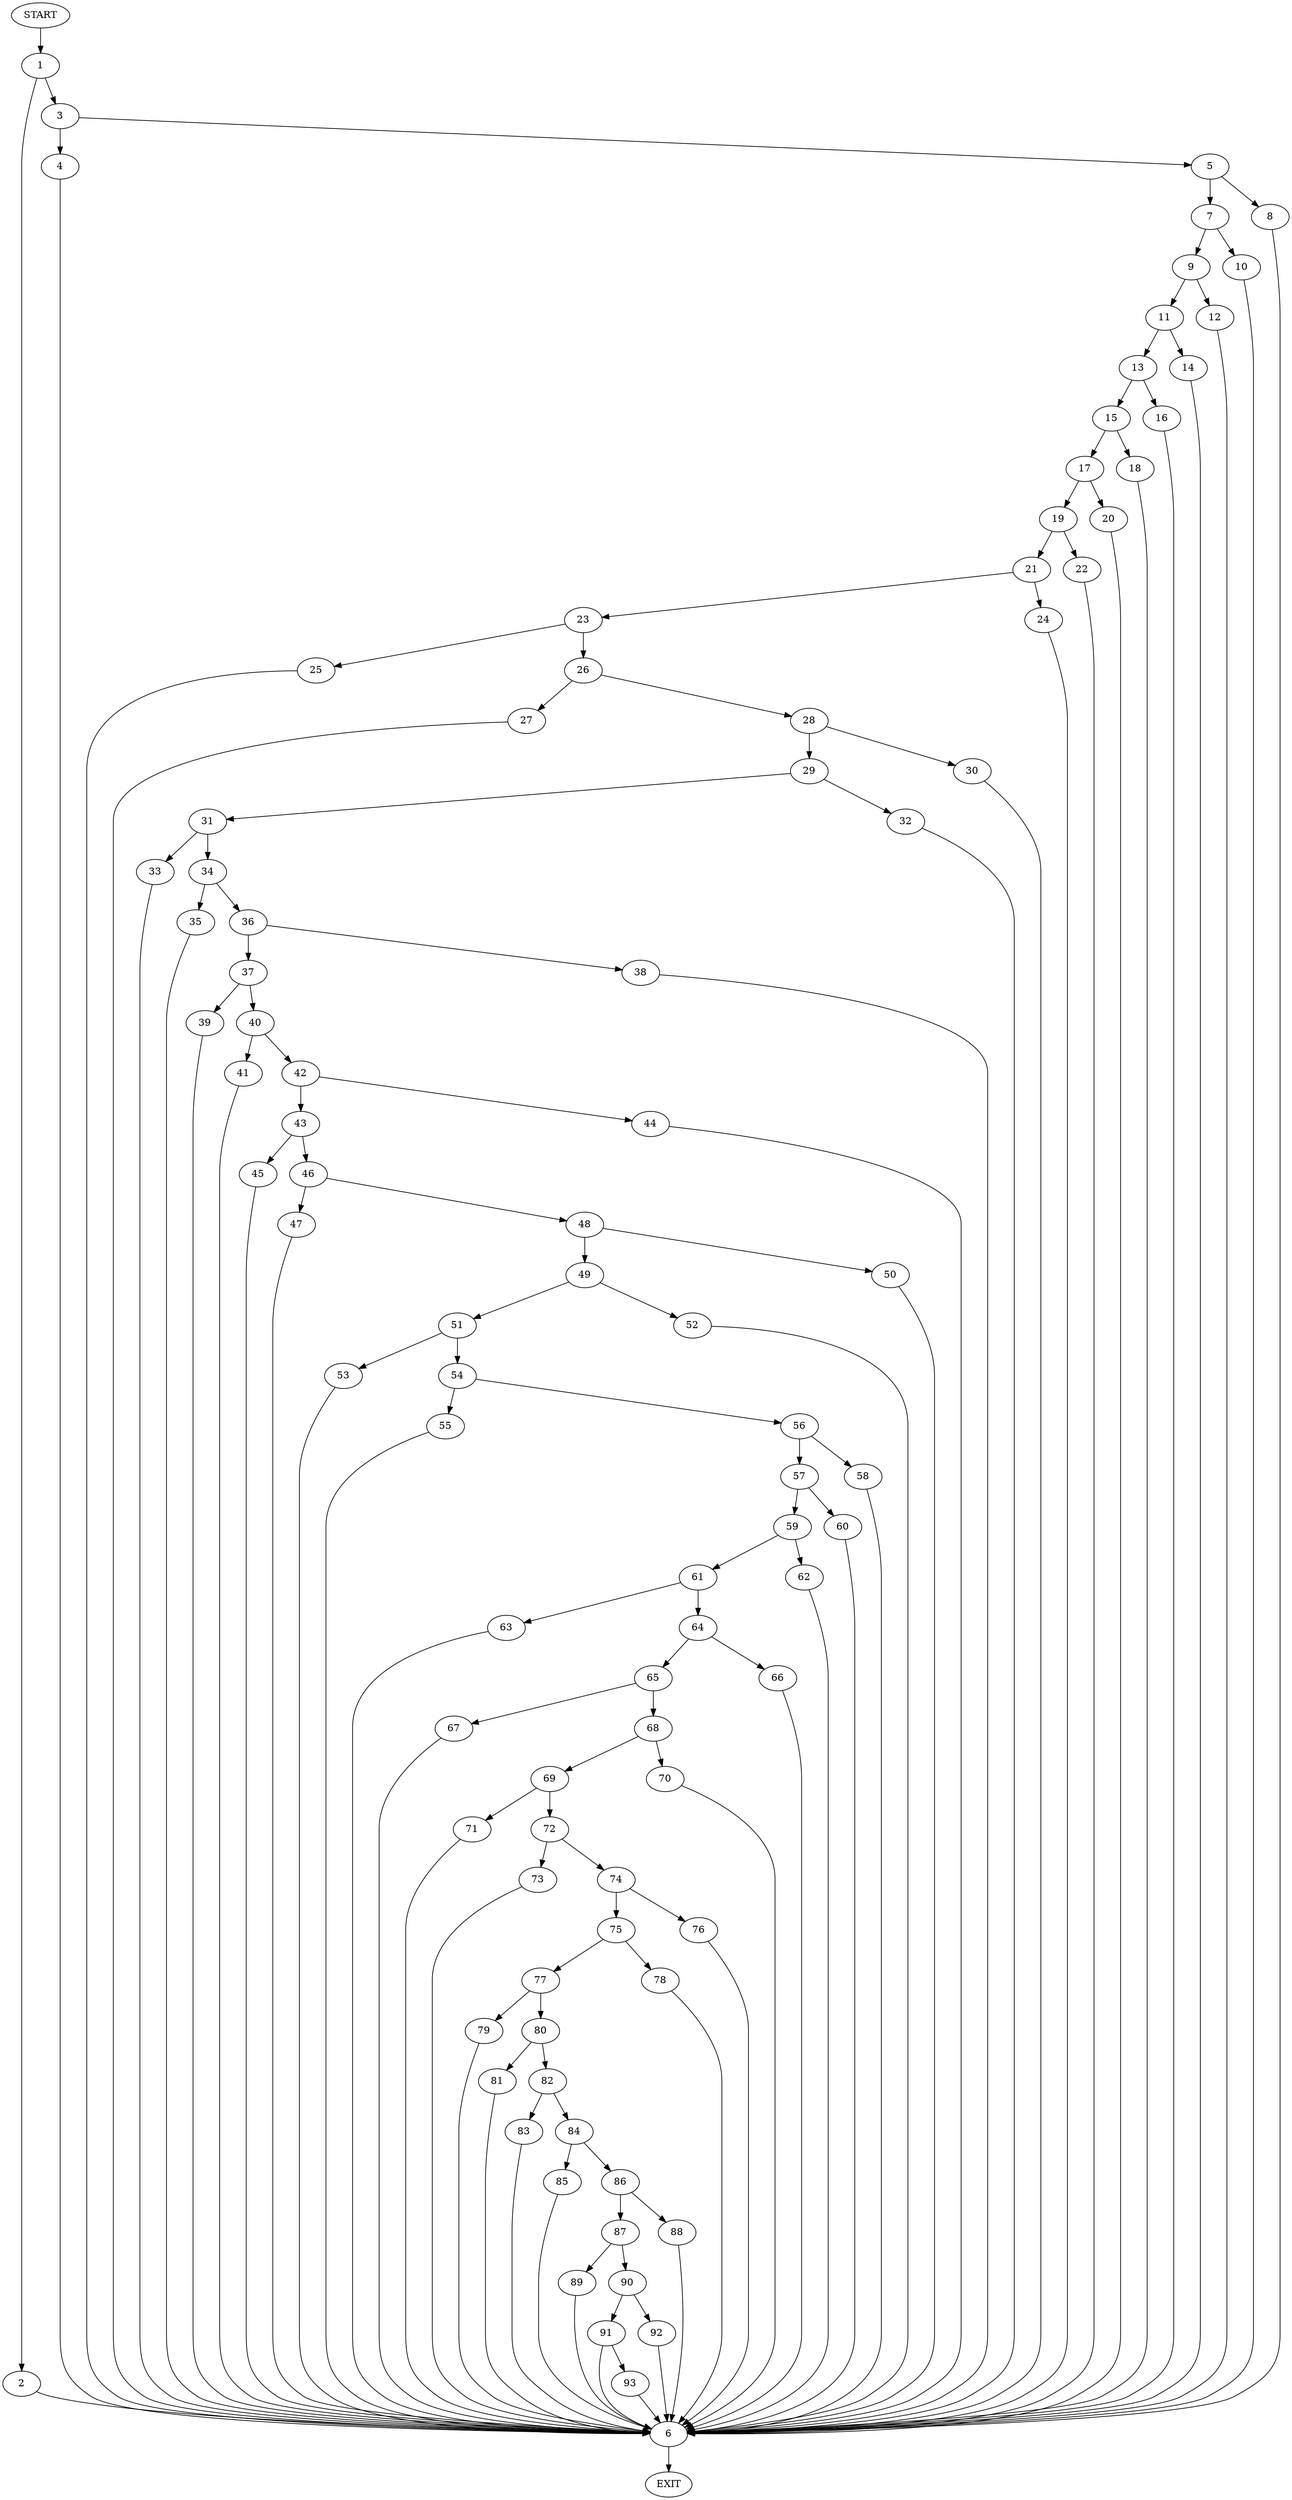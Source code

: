 digraph {
0 [label="START"]
94 [label="EXIT"]
0 -> 1
1 -> 2
1 -> 3
3 -> 4
3 -> 5
2 -> 6
6 -> 94
4 -> 6
5 -> 7
5 -> 8
8 -> 6
7 -> 9
7 -> 10
10 -> 6
9 -> 11
9 -> 12
12 -> 6
11 -> 13
11 -> 14
13 -> 15
13 -> 16
14 -> 6
15 -> 17
15 -> 18
16 -> 6
17 -> 19
17 -> 20
18 -> 6
20 -> 6
19 -> 21
19 -> 22
21 -> 23
21 -> 24
22 -> 6
23 -> 25
23 -> 26
24 -> 6
26 -> 27
26 -> 28
25 -> 6
28 -> 29
28 -> 30
27 -> 6
29 -> 31
29 -> 32
30 -> 6
32 -> 6
31 -> 33
31 -> 34
34 -> 35
34 -> 36
33 -> 6
36 -> 37
36 -> 38
35 -> 6
38 -> 6
37 -> 39
37 -> 40
39 -> 6
40 -> 41
40 -> 42
41 -> 6
42 -> 43
42 -> 44
43 -> 45
43 -> 46
44 -> 6
45 -> 6
46 -> 47
46 -> 48
48 -> 49
48 -> 50
47 -> 6
49 -> 51
49 -> 52
50 -> 6
52 -> 6
51 -> 53
51 -> 54
54 -> 55
54 -> 56
53 -> 6
55 -> 6
56 -> 57
56 -> 58
58 -> 6
57 -> 59
57 -> 60
60 -> 6
59 -> 61
59 -> 62
62 -> 6
61 -> 63
61 -> 64
63 -> 6
64 -> 65
64 -> 66
66 -> 6
65 -> 67
65 -> 68
67 -> 6
68 -> 69
68 -> 70
69 -> 71
69 -> 72
70 -> 6
71 -> 6
72 -> 73
72 -> 74
73 -> 6
74 -> 75
74 -> 76
76 -> 6
75 -> 77
75 -> 78
77 -> 79
77 -> 80
78 -> 6
79 -> 6
80 -> 81
80 -> 82
81 -> 6
82 -> 83
82 -> 84
84 -> 85
84 -> 86
83 -> 6
85 -> 6
86 -> 87
86 -> 88
88 -> 6
87 -> 89
87 -> 90
89 -> 6
90 -> 91
90 -> 92
92 -> 6
91 -> 93
91 -> 6
93 -> 6
}
